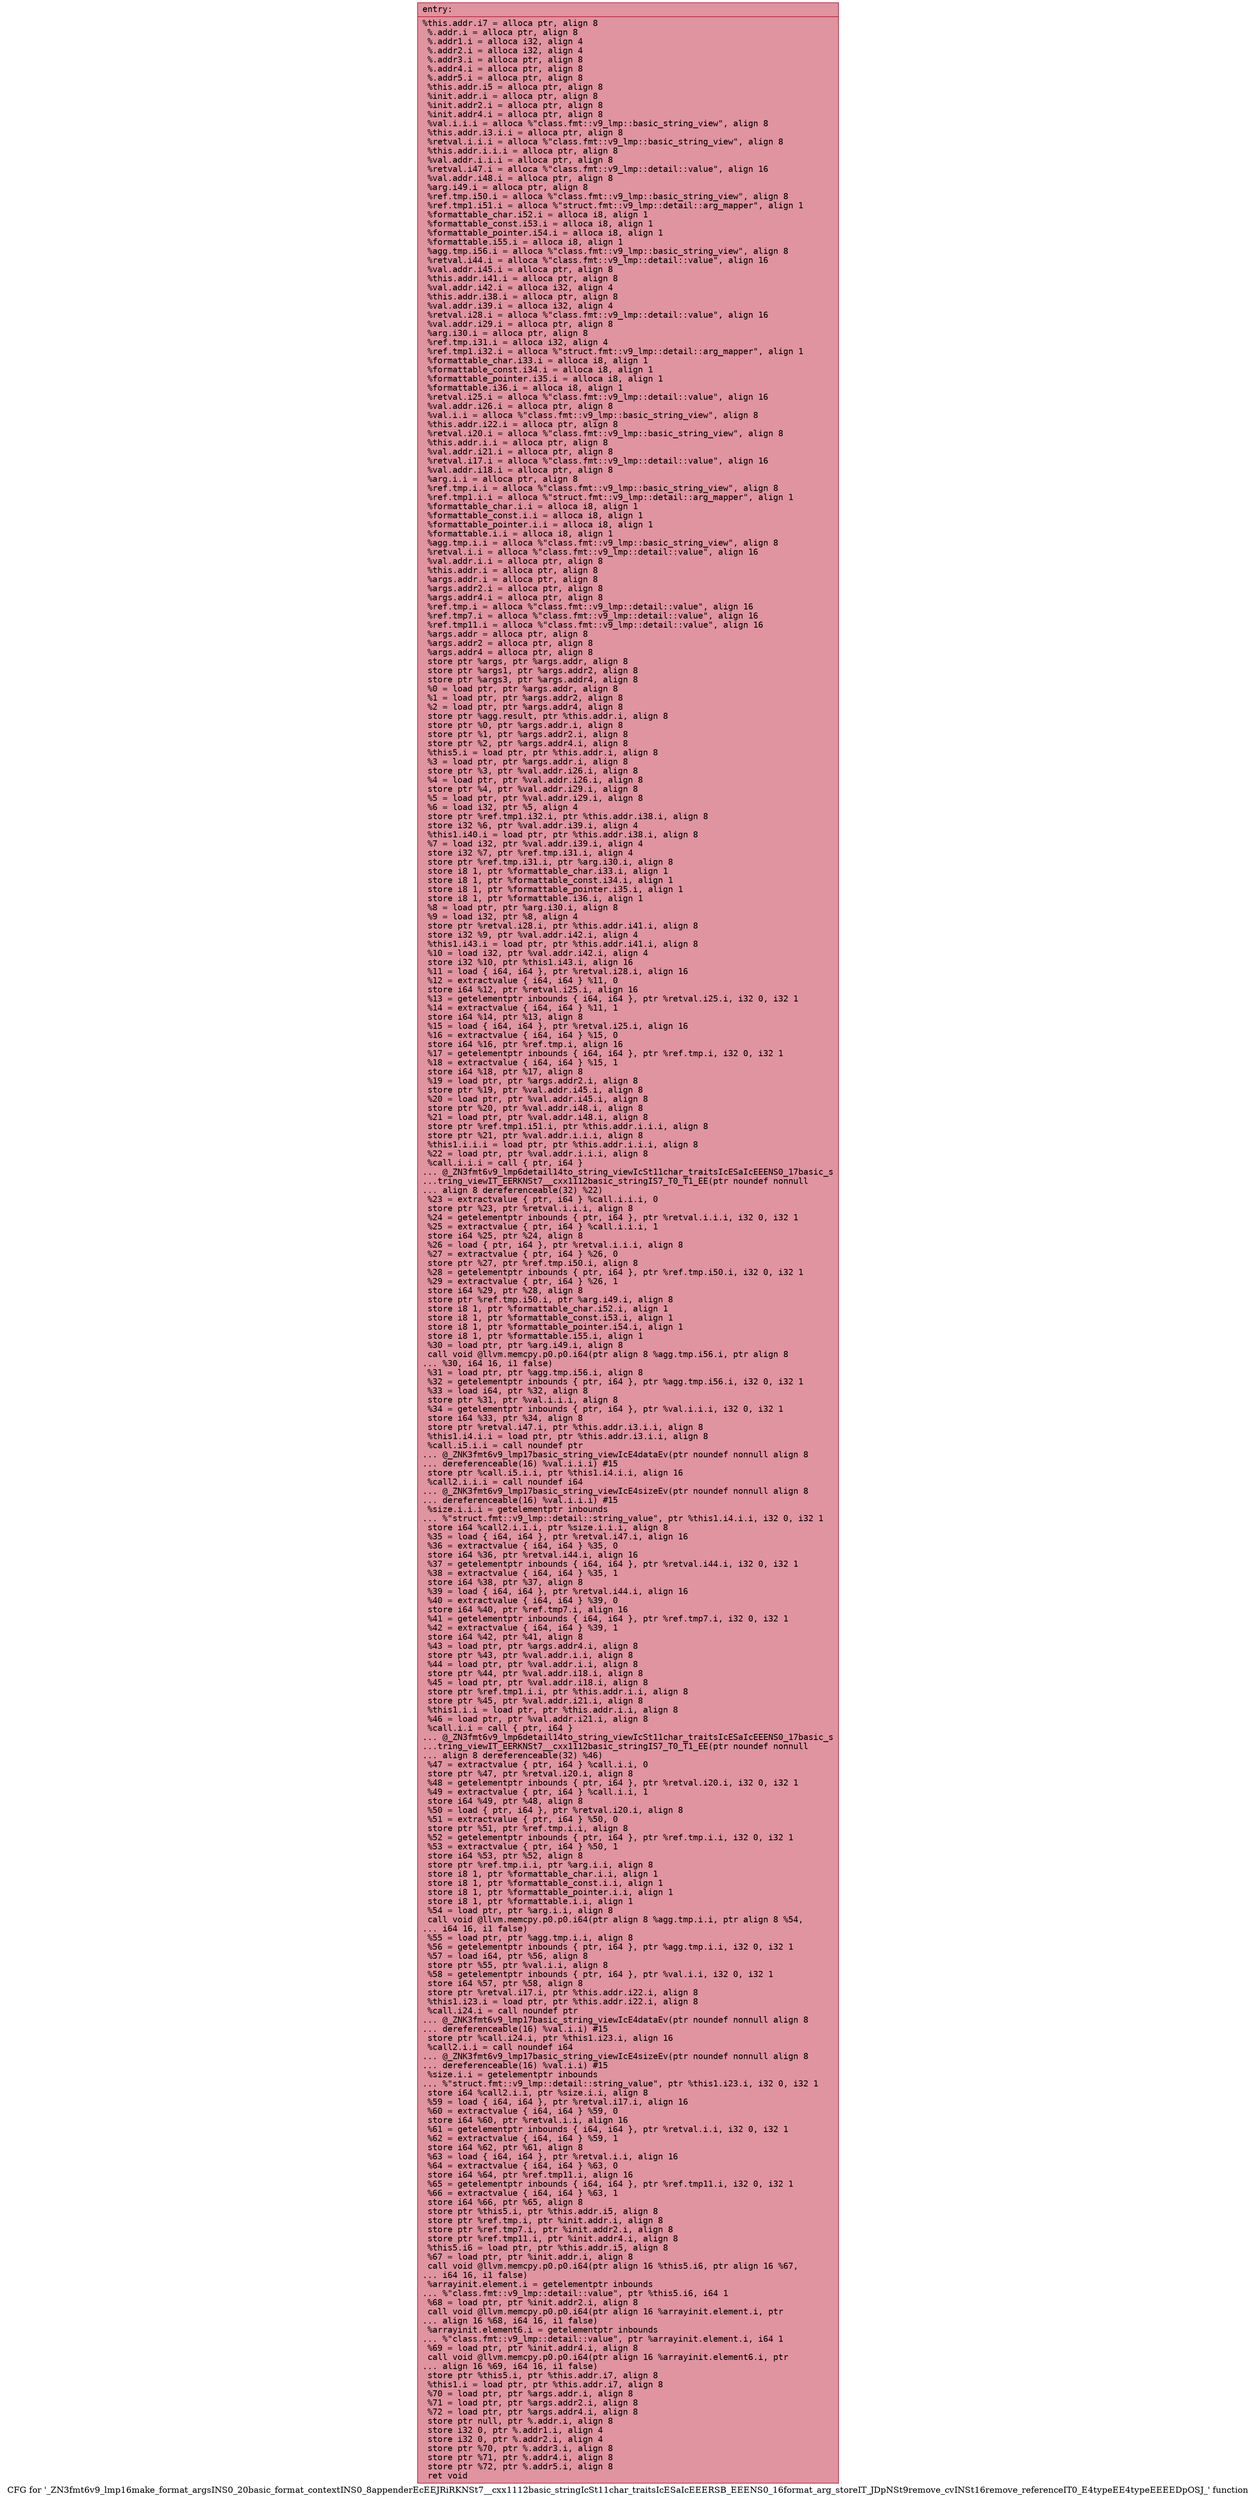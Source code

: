 digraph "CFG for '_ZN3fmt6v9_lmp16make_format_argsINS0_20basic_format_contextINS0_8appenderEcEEJRiRKNSt7__cxx1112basic_stringIcSt11char_traitsIcESaIcEEERSB_EEENS0_16format_arg_storeIT_JDpNSt9remove_cvINSt16remove_referenceIT0_E4typeEE4typeEEEEDpOSJ_' function" {
	label="CFG for '_ZN3fmt6v9_lmp16make_format_argsINS0_20basic_format_contextINS0_8appenderEcEEJRiRKNSt7__cxx1112basic_stringIcSt11char_traitsIcESaIcEEERSB_EEENS0_16format_arg_storeIT_JDpNSt9remove_cvINSt16remove_referenceIT0_E4typeEE4typeEEEEDpOSJ_' function";

	Node0x558e60bcf5f0 [shape=record,color="#b70d28ff", style=filled, fillcolor="#b70d2870" fontname="Courier",label="{entry:\l|  %this.addr.i7 = alloca ptr, align 8\l  %.addr.i = alloca ptr, align 8\l  %.addr1.i = alloca i32, align 4\l  %.addr2.i = alloca i32, align 4\l  %.addr3.i = alloca ptr, align 8\l  %.addr4.i = alloca ptr, align 8\l  %.addr5.i = alloca ptr, align 8\l  %this.addr.i5 = alloca ptr, align 8\l  %init.addr.i = alloca ptr, align 8\l  %init.addr2.i = alloca ptr, align 8\l  %init.addr4.i = alloca ptr, align 8\l  %val.i.i.i = alloca %\"class.fmt::v9_lmp::basic_string_view\", align 8\l  %this.addr.i3.i.i = alloca ptr, align 8\l  %retval.i.i.i = alloca %\"class.fmt::v9_lmp::basic_string_view\", align 8\l  %this.addr.i.i.i = alloca ptr, align 8\l  %val.addr.i.i.i = alloca ptr, align 8\l  %retval.i47.i = alloca %\"class.fmt::v9_lmp::detail::value\", align 16\l  %val.addr.i48.i = alloca ptr, align 8\l  %arg.i49.i = alloca ptr, align 8\l  %ref.tmp.i50.i = alloca %\"class.fmt::v9_lmp::basic_string_view\", align 8\l  %ref.tmp1.i51.i = alloca %\"struct.fmt::v9_lmp::detail::arg_mapper\", align 1\l  %formattable_char.i52.i = alloca i8, align 1\l  %formattable_const.i53.i = alloca i8, align 1\l  %formattable_pointer.i54.i = alloca i8, align 1\l  %formattable.i55.i = alloca i8, align 1\l  %agg.tmp.i56.i = alloca %\"class.fmt::v9_lmp::basic_string_view\", align 8\l  %retval.i44.i = alloca %\"class.fmt::v9_lmp::detail::value\", align 16\l  %val.addr.i45.i = alloca ptr, align 8\l  %this.addr.i41.i = alloca ptr, align 8\l  %val.addr.i42.i = alloca i32, align 4\l  %this.addr.i38.i = alloca ptr, align 8\l  %val.addr.i39.i = alloca i32, align 4\l  %retval.i28.i = alloca %\"class.fmt::v9_lmp::detail::value\", align 16\l  %val.addr.i29.i = alloca ptr, align 8\l  %arg.i30.i = alloca ptr, align 8\l  %ref.tmp.i31.i = alloca i32, align 4\l  %ref.tmp1.i32.i = alloca %\"struct.fmt::v9_lmp::detail::arg_mapper\", align 1\l  %formattable_char.i33.i = alloca i8, align 1\l  %formattable_const.i34.i = alloca i8, align 1\l  %formattable_pointer.i35.i = alloca i8, align 1\l  %formattable.i36.i = alloca i8, align 1\l  %retval.i25.i = alloca %\"class.fmt::v9_lmp::detail::value\", align 16\l  %val.addr.i26.i = alloca ptr, align 8\l  %val.i.i = alloca %\"class.fmt::v9_lmp::basic_string_view\", align 8\l  %this.addr.i22.i = alloca ptr, align 8\l  %retval.i20.i = alloca %\"class.fmt::v9_lmp::basic_string_view\", align 8\l  %this.addr.i.i = alloca ptr, align 8\l  %val.addr.i21.i = alloca ptr, align 8\l  %retval.i17.i = alloca %\"class.fmt::v9_lmp::detail::value\", align 16\l  %val.addr.i18.i = alloca ptr, align 8\l  %arg.i.i = alloca ptr, align 8\l  %ref.tmp.i.i = alloca %\"class.fmt::v9_lmp::basic_string_view\", align 8\l  %ref.tmp1.i.i = alloca %\"struct.fmt::v9_lmp::detail::arg_mapper\", align 1\l  %formattable_char.i.i = alloca i8, align 1\l  %formattable_const.i.i = alloca i8, align 1\l  %formattable_pointer.i.i = alloca i8, align 1\l  %formattable.i.i = alloca i8, align 1\l  %agg.tmp.i.i = alloca %\"class.fmt::v9_lmp::basic_string_view\", align 8\l  %retval.i.i = alloca %\"class.fmt::v9_lmp::detail::value\", align 16\l  %val.addr.i.i = alloca ptr, align 8\l  %this.addr.i = alloca ptr, align 8\l  %args.addr.i = alloca ptr, align 8\l  %args.addr2.i = alloca ptr, align 8\l  %args.addr4.i = alloca ptr, align 8\l  %ref.tmp.i = alloca %\"class.fmt::v9_lmp::detail::value\", align 16\l  %ref.tmp7.i = alloca %\"class.fmt::v9_lmp::detail::value\", align 16\l  %ref.tmp11.i = alloca %\"class.fmt::v9_lmp::detail::value\", align 16\l  %args.addr = alloca ptr, align 8\l  %args.addr2 = alloca ptr, align 8\l  %args.addr4 = alloca ptr, align 8\l  store ptr %args, ptr %args.addr, align 8\l  store ptr %args1, ptr %args.addr2, align 8\l  store ptr %args3, ptr %args.addr4, align 8\l  %0 = load ptr, ptr %args.addr, align 8\l  %1 = load ptr, ptr %args.addr2, align 8\l  %2 = load ptr, ptr %args.addr4, align 8\l  store ptr %agg.result, ptr %this.addr.i, align 8\l  store ptr %0, ptr %args.addr.i, align 8\l  store ptr %1, ptr %args.addr2.i, align 8\l  store ptr %2, ptr %args.addr4.i, align 8\l  %this5.i = load ptr, ptr %this.addr.i, align 8\l  %3 = load ptr, ptr %args.addr.i, align 8\l  store ptr %3, ptr %val.addr.i26.i, align 8\l  %4 = load ptr, ptr %val.addr.i26.i, align 8\l  store ptr %4, ptr %val.addr.i29.i, align 8\l  %5 = load ptr, ptr %val.addr.i29.i, align 8\l  %6 = load i32, ptr %5, align 4\l  store ptr %ref.tmp1.i32.i, ptr %this.addr.i38.i, align 8\l  store i32 %6, ptr %val.addr.i39.i, align 4\l  %this1.i40.i = load ptr, ptr %this.addr.i38.i, align 8\l  %7 = load i32, ptr %val.addr.i39.i, align 4\l  store i32 %7, ptr %ref.tmp.i31.i, align 4\l  store ptr %ref.tmp.i31.i, ptr %arg.i30.i, align 8\l  store i8 1, ptr %formattable_char.i33.i, align 1\l  store i8 1, ptr %formattable_const.i34.i, align 1\l  store i8 1, ptr %formattable_pointer.i35.i, align 1\l  store i8 1, ptr %formattable.i36.i, align 1\l  %8 = load ptr, ptr %arg.i30.i, align 8\l  %9 = load i32, ptr %8, align 4\l  store ptr %retval.i28.i, ptr %this.addr.i41.i, align 8\l  store i32 %9, ptr %val.addr.i42.i, align 4\l  %this1.i43.i = load ptr, ptr %this.addr.i41.i, align 8\l  %10 = load i32, ptr %val.addr.i42.i, align 4\l  store i32 %10, ptr %this1.i43.i, align 16\l  %11 = load \{ i64, i64 \}, ptr %retval.i28.i, align 16\l  %12 = extractvalue \{ i64, i64 \} %11, 0\l  store i64 %12, ptr %retval.i25.i, align 16\l  %13 = getelementptr inbounds \{ i64, i64 \}, ptr %retval.i25.i, i32 0, i32 1\l  %14 = extractvalue \{ i64, i64 \} %11, 1\l  store i64 %14, ptr %13, align 8\l  %15 = load \{ i64, i64 \}, ptr %retval.i25.i, align 16\l  %16 = extractvalue \{ i64, i64 \} %15, 0\l  store i64 %16, ptr %ref.tmp.i, align 16\l  %17 = getelementptr inbounds \{ i64, i64 \}, ptr %ref.tmp.i, i32 0, i32 1\l  %18 = extractvalue \{ i64, i64 \} %15, 1\l  store i64 %18, ptr %17, align 8\l  %19 = load ptr, ptr %args.addr2.i, align 8\l  store ptr %19, ptr %val.addr.i45.i, align 8\l  %20 = load ptr, ptr %val.addr.i45.i, align 8\l  store ptr %20, ptr %val.addr.i48.i, align 8\l  %21 = load ptr, ptr %val.addr.i48.i, align 8\l  store ptr %ref.tmp1.i51.i, ptr %this.addr.i.i.i, align 8\l  store ptr %21, ptr %val.addr.i.i.i, align 8\l  %this1.i.i.i = load ptr, ptr %this.addr.i.i.i, align 8\l  %22 = load ptr, ptr %val.addr.i.i.i, align 8\l  %call.i.i.i = call \{ ptr, i64 \}\l... @_ZN3fmt6v9_lmp6detail14to_string_viewIcSt11char_traitsIcESaIcEEENS0_17basic_s\l...tring_viewIT_EERKNSt7__cxx1112basic_stringIS7_T0_T1_EE(ptr noundef nonnull\l... align 8 dereferenceable(32) %22)\l  %23 = extractvalue \{ ptr, i64 \} %call.i.i.i, 0\l  store ptr %23, ptr %retval.i.i.i, align 8\l  %24 = getelementptr inbounds \{ ptr, i64 \}, ptr %retval.i.i.i, i32 0, i32 1\l  %25 = extractvalue \{ ptr, i64 \} %call.i.i.i, 1\l  store i64 %25, ptr %24, align 8\l  %26 = load \{ ptr, i64 \}, ptr %retval.i.i.i, align 8\l  %27 = extractvalue \{ ptr, i64 \} %26, 0\l  store ptr %27, ptr %ref.tmp.i50.i, align 8\l  %28 = getelementptr inbounds \{ ptr, i64 \}, ptr %ref.tmp.i50.i, i32 0, i32 1\l  %29 = extractvalue \{ ptr, i64 \} %26, 1\l  store i64 %29, ptr %28, align 8\l  store ptr %ref.tmp.i50.i, ptr %arg.i49.i, align 8\l  store i8 1, ptr %formattable_char.i52.i, align 1\l  store i8 1, ptr %formattable_const.i53.i, align 1\l  store i8 1, ptr %formattable_pointer.i54.i, align 1\l  store i8 1, ptr %formattable.i55.i, align 1\l  %30 = load ptr, ptr %arg.i49.i, align 8\l  call void @llvm.memcpy.p0.p0.i64(ptr align 8 %agg.tmp.i56.i, ptr align 8\l... %30, i64 16, i1 false)\l  %31 = load ptr, ptr %agg.tmp.i56.i, align 8\l  %32 = getelementptr inbounds \{ ptr, i64 \}, ptr %agg.tmp.i56.i, i32 0, i32 1\l  %33 = load i64, ptr %32, align 8\l  store ptr %31, ptr %val.i.i.i, align 8\l  %34 = getelementptr inbounds \{ ptr, i64 \}, ptr %val.i.i.i, i32 0, i32 1\l  store i64 %33, ptr %34, align 8\l  store ptr %retval.i47.i, ptr %this.addr.i3.i.i, align 8\l  %this1.i4.i.i = load ptr, ptr %this.addr.i3.i.i, align 8\l  %call.i5.i.i = call noundef ptr\l... @_ZNK3fmt6v9_lmp17basic_string_viewIcE4dataEv(ptr noundef nonnull align 8\l... dereferenceable(16) %val.i.i.i) #15\l  store ptr %call.i5.i.i, ptr %this1.i4.i.i, align 16\l  %call2.i.i.i = call noundef i64\l... @_ZNK3fmt6v9_lmp17basic_string_viewIcE4sizeEv(ptr noundef nonnull align 8\l... dereferenceable(16) %val.i.i.i) #15\l  %size.i.i.i = getelementptr inbounds\l... %\"struct.fmt::v9_lmp::detail::string_value\", ptr %this1.i4.i.i, i32 0, i32 1\l  store i64 %call2.i.i.i, ptr %size.i.i.i, align 8\l  %35 = load \{ i64, i64 \}, ptr %retval.i47.i, align 16\l  %36 = extractvalue \{ i64, i64 \} %35, 0\l  store i64 %36, ptr %retval.i44.i, align 16\l  %37 = getelementptr inbounds \{ i64, i64 \}, ptr %retval.i44.i, i32 0, i32 1\l  %38 = extractvalue \{ i64, i64 \} %35, 1\l  store i64 %38, ptr %37, align 8\l  %39 = load \{ i64, i64 \}, ptr %retval.i44.i, align 16\l  %40 = extractvalue \{ i64, i64 \} %39, 0\l  store i64 %40, ptr %ref.tmp7.i, align 16\l  %41 = getelementptr inbounds \{ i64, i64 \}, ptr %ref.tmp7.i, i32 0, i32 1\l  %42 = extractvalue \{ i64, i64 \} %39, 1\l  store i64 %42, ptr %41, align 8\l  %43 = load ptr, ptr %args.addr4.i, align 8\l  store ptr %43, ptr %val.addr.i.i, align 8\l  %44 = load ptr, ptr %val.addr.i.i, align 8\l  store ptr %44, ptr %val.addr.i18.i, align 8\l  %45 = load ptr, ptr %val.addr.i18.i, align 8\l  store ptr %ref.tmp1.i.i, ptr %this.addr.i.i, align 8\l  store ptr %45, ptr %val.addr.i21.i, align 8\l  %this1.i.i = load ptr, ptr %this.addr.i.i, align 8\l  %46 = load ptr, ptr %val.addr.i21.i, align 8\l  %call.i.i = call \{ ptr, i64 \}\l... @_ZN3fmt6v9_lmp6detail14to_string_viewIcSt11char_traitsIcESaIcEEENS0_17basic_s\l...tring_viewIT_EERKNSt7__cxx1112basic_stringIS7_T0_T1_EE(ptr noundef nonnull\l... align 8 dereferenceable(32) %46)\l  %47 = extractvalue \{ ptr, i64 \} %call.i.i, 0\l  store ptr %47, ptr %retval.i20.i, align 8\l  %48 = getelementptr inbounds \{ ptr, i64 \}, ptr %retval.i20.i, i32 0, i32 1\l  %49 = extractvalue \{ ptr, i64 \} %call.i.i, 1\l  store i64 %49, ptr %48, align 8\l  %50 = load \{ ptr, i64 \}, ptr %retval.i20.i, align 8\l  %51 = extractvalue \{ ptr, i64 \} %50, 0\l  store ptr %51, ptr %ref.tmp.i.i, align 8\l  %52 = getelementptr inbounds \{ ptr, i64 \}, ptr %ref.tmp.i.i, i32 0, i32 1\l  %53 = extractvalue \{ ptr, i64 \} %50, 1\l  store i64 %53, ptr %52, align 8\l  store ptr %ref.tmp.i.i, ptr %arg.i.i, align 8\l  store i8 1, ptr %formattable_char.i.i, align 1\l  store i8 1, ptr %formattable_const.i.i, align 1\l  store i8 1, ptr %formattable_pointer.i.i, align 1\l  store i8 1, ptr %formattable.i.i, align 1\l  %54 = load ptr, ptr %arg.i.i, align 8\l  call void @llvm.memcpy.p0.p0.i64(ptr align 8 %agg.tmp.i.i, ptr align 8 %54,\l... i64 16, i1 false)\l  %55 = load ptr, ptr %agg.tmp.i.i, align 8\l  %56 = getelementptr inbounds \{ ptr, i64 \}, ptr %agg.tmp.i.i, i32 0, i32 1\l  %57 = load i64, ptr %56, align 8\l  store ptr %55, ptr %val.i.i, align 8\l  %58 = getelementptr inbounds \{ ptr, i64 \}, ptr %val.i.i, i32 0, i32 1\l  store i64 %57, ptr %58, align 8\l  store ptr %retval.i17.i, ptr %this.addr.i22.i, align 8\l  %this1.i23.i = load ptr, ptr %this.addr.i22.i, align 8\l  %call.i24.i = call noundef ptr\l... @_ZNK3fmt6v9_lmp17basic_string_viewIcE4dataEv(ptr noundef nonnull align 8\l... dereferenceable(16) %val.i.i) #15\l  store ptr %call.i24.i, ptr %this1.i23.i, align 16\l  %call2.i.i = call noundef i64\l... @_ZNK3fmt6v9_lmp17basic_string_viewIcE4sizeEv(ptr noundef nonnull align 8\l... dereferenceable(16) %val.i.i) #15\l  %size.i.i = getelementptr inbounds\l... %\"struct.fmt::v9_lmp::detail::string_value\", ptr %this1.i23.i, i32 0, i32 1\l  store i64 %call2.i.i, ptr %size.i.i, align 8\l  %59 = load \{ i64, i64 \}, ptr %retval.i17.i, align 16\l  %60 = extractvalue \{ i64, i64 \} %59, 0\l  store i64 %60, ptr %retval.i.i, align 16\l  %61 = getelementptr inbounds \{ i64, i64 \}, ptr %retval.i.i, i32 0, i32 1\l  %62 = extractvalue \{ i64, i64 \} %59, 1\l  store i64 %62, ptr %61, align 8\l  %63 = load \{ i64, i64 \}, ptr %retval.i.i, align 16\l  %64 = extractvalue \{ i64, i64 \} %63, 0\l  store i64 %64, ptr %ref.tmp11.i, align 16\l  %65 = getelementptr inbounds \{ i64, i64 \}, ptr %ref.tmp11.i, i32 0, i32 1\l  %66 = extractvalue \{ i64, i64 \} %63, 1\l  store i64 %66, ptr %65, align 8\l  store ptr %this5.i, ptr %this.addr.i5, align 8\l  store ptr %ref.tmp.i, ptr %init.addr.i, align 8\l  store ptr %ref.tmp7.i, ptr %init.addr2.i, align 8\l  store ptr %ref.tmp11.i, ptr %init.addr4.i, align 8\l  %this5.i6 = load ptr, ptr %this.addr.i5, align 8\l  %67 = load ptr, ptr %init.addr.i, align 8\l  call void @llvm.memcpy.p0.p0.i64(ptr align 16 %this5.i6, ptr align 16 %67,\l... i64 16, i1 false)\l  %arrayinit.element.i = getelementptr inbounds\l... %\"class.fmt::v9_lmp::detail::value\", ptr %this5.i6, i64 1\l  %68 = load ptr, ptr %init.addr2.i, align 8\l  call void @llvm.memcpy.p0.p0.i64(ptr align 16 %arrayinit.element.i, ptr\l... align 16 %68, i64 16, i1 false)\l  %arrayinit.element6.i = getelementptr inbounds\l... %\"class.fmt::v9_lmp::detail::value\", ptr %arrayinit.element.i, i64 1\l  %69 = load ptr, ptr %init.addr4.i, align 8\l  call void @llvm.memcpy.p0.p0.i64(ptr align 16 %arrayinit.element6.i, ptr\l... align 16 %69, i64 16, i1 false)\l  store ptr %this5.i, ptr %this.addr.i7, align 8\l  %this1.i = load ptr, ptr %this.addr.i7, align 8\l  %70 = load ptr, ptr %args.addr.i, align 8\l  %71 = load ptr, ptr %args.addr2.i, align 8\l  %72 = load ptr, ptr %args.addr4.i, align 8\l  store ptr null, ptr %.addr.i, align 8\l  store i32 0, ptr %.addr1.i, align 4\l  store i32 0, ptr %.addr2.i, align 4\l  store ptr %70, ptr %.addr3.i, align 8\l  store ptr %71, ptr %.addr4.i, align 8\l  store ptr %72, ptr %.addr5.i, align 8\l  ret void\l}"];
}
